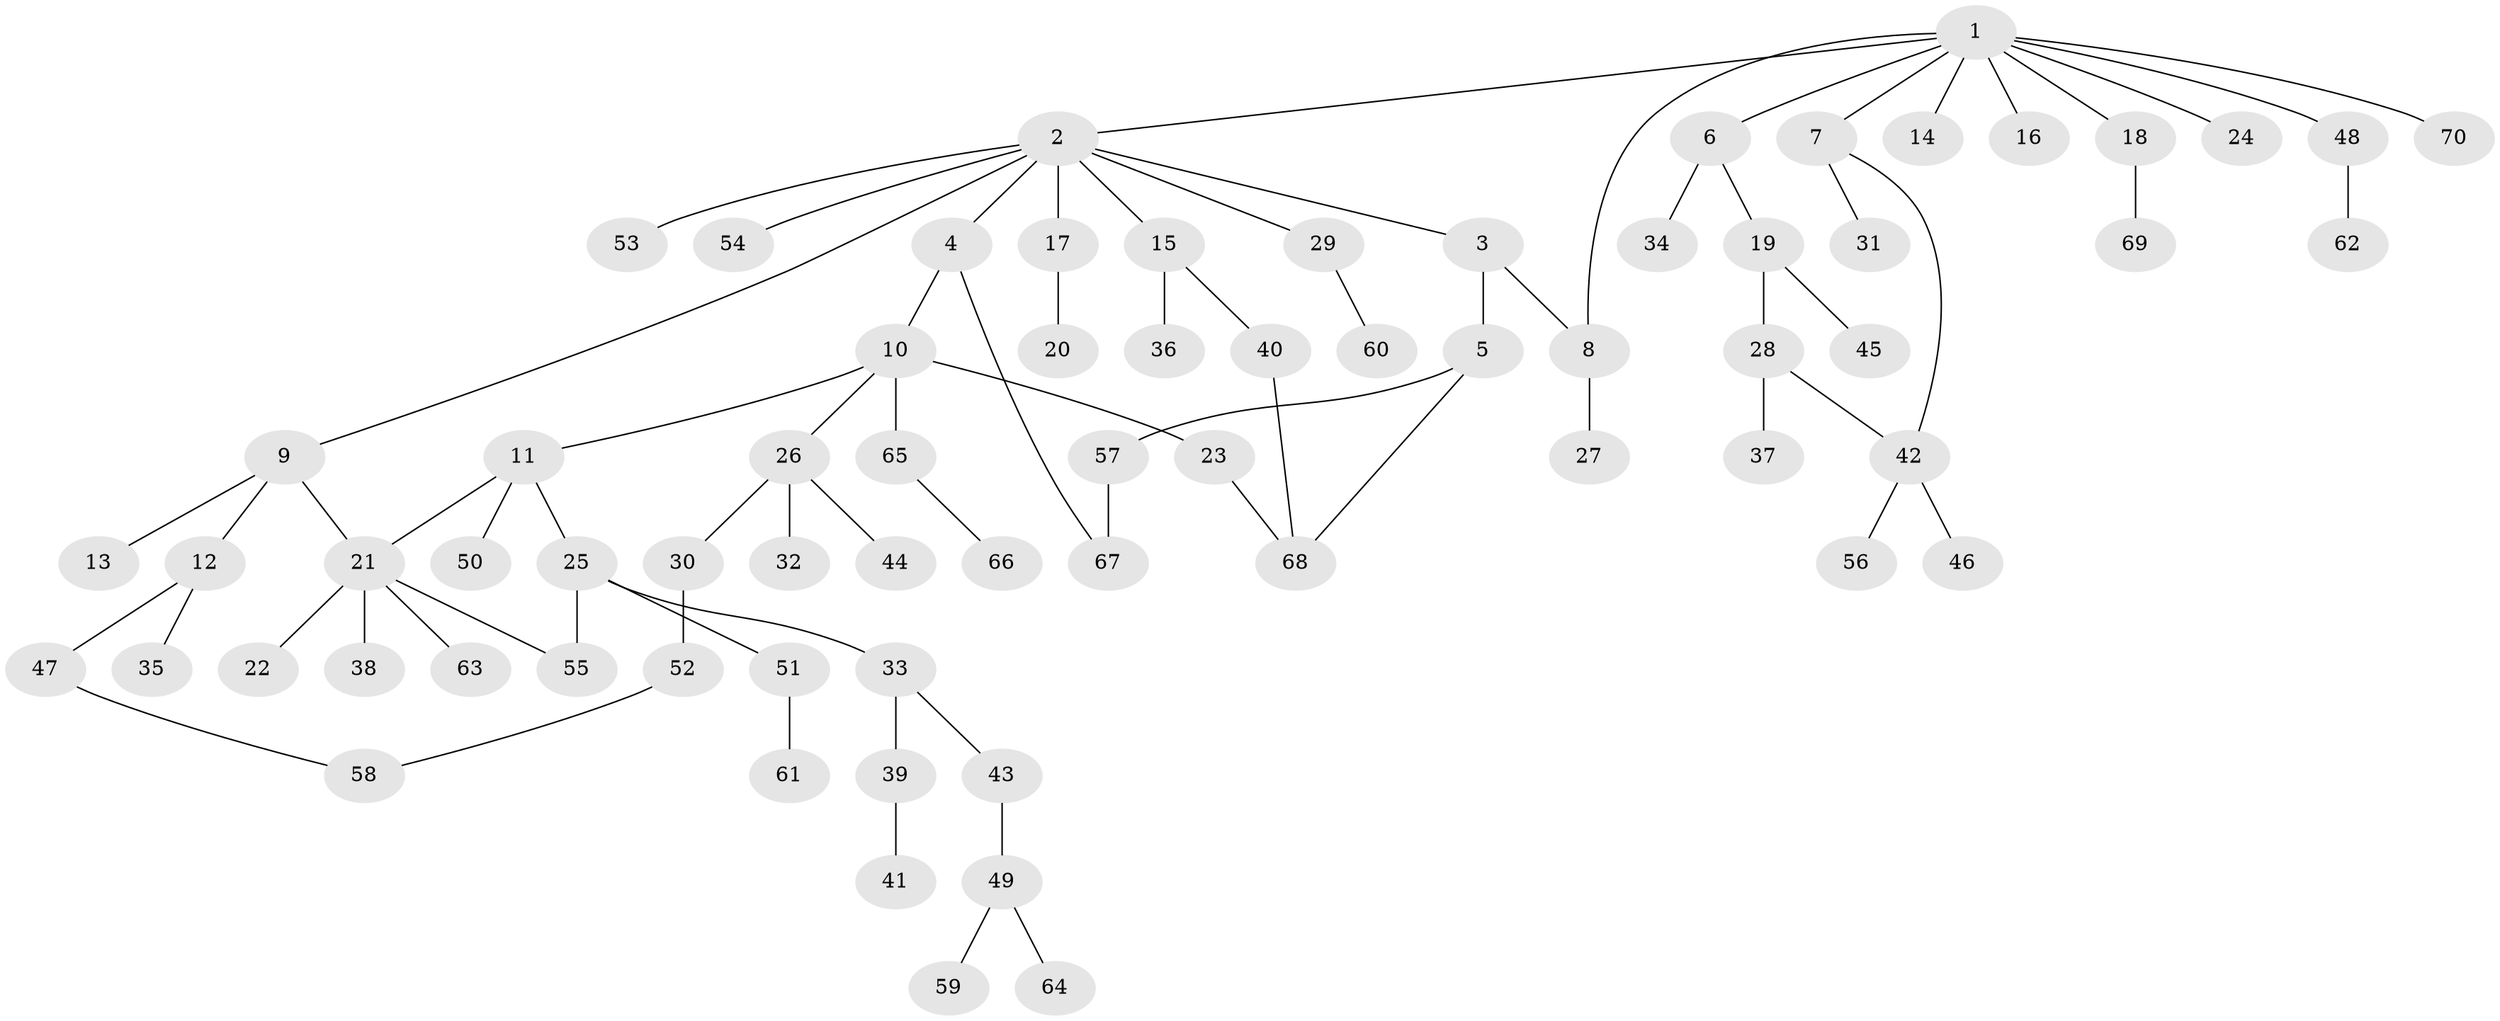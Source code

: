 // Generated by graph-tools (version 1.1) at 2025/49/03/09/25 03:49:23]
// undirected, 70 vertices, 77 edges
graph export_dot {
graph [start="1"]
  node [color=gray90,style=filled];
  1;
  2;
  3;
  4;
  5;
  6;
  7;
  8;
  9;
  10;
  11;
  12;
  13;
  14;
  15;
  16;
  17;
  18;
  19;
  20;
  21;
  22;
  23;
  24;
  25;
  26;
  27;
  28;
  29;
  30;
  31;
  32;
  33;
  34;
  35;
  36;
  37;
  38;
  39;
  40;
  41;
  42;
  43;
  44;
  45;
  46;
  47;
  48;
  49;
  50;
  51;
  52;
  53;
  54;
  55;
  56;
  57;
  58;
  59;
  60;
  61;
  62;
  63;
  64;
  65;
  66;
  67;
  68;
  69;
  70;
  1 -- 2;
  1 -- 6;
  1 -- 7;
  1 -- 8;
  1 -- 14;
  1 -- 16;
  1 -- 18;
  1 -- 24;
  1 -- 48;
  1 -- 70;
  2 -- 3;
  2 -- 4;
  2 -- 9;
  2 -- 15;
  2 -- 17;
  2 -- 29;
  2 -- 53;
  2 -- 54;
  3 -- 5;
  3 -- 8;
  4 -- 10;
  4 -- 67;
  5 -- 57;
  5 -- 68;
  6 -- 19;
  6 -- 34;
  7 -- 31;
  7 -- 42;
  8 -- 27;
  9 -- 12;
  9 -- 13;
  9 -- 21;
  10 -- 11;
  10 -- 23;
  10 -- 26;
  10 -- 65;
  11 -- 25;
  11 -- 50;
  11 -- 21;
  12 -- 35;
  12 -- 47;
  15 -- 36;
  15 -- 40;
  17 -- 20;
  18 -- 69;
  19 -- 28;
  19 -- 45;
  21 -- 22;
  21 -- 38;
  21 -- 63;
  21 -- 55;
  23 -- 68;
  25 -- 33;
  25 -- 51;
  25 -- 55;
  26 -- 30;
  26 -- 32;
  26 -- 44;
  28 -- 37;
  28 -- 42;
  29 -- 60;
  30 -- 52;
  33 -- 39;
  33 -- 43;
  39 -- 41;
  40 -- 68;
  42 -- 46;
  42 -- 56;
  43 -- 49;
  47 -- 58;
  48 -- 62;
  49 -- 59;
  49 -- 64;
  51 -- 61;
  52 -- 58;
  57 -- 67;
  65 -- 66;
}
